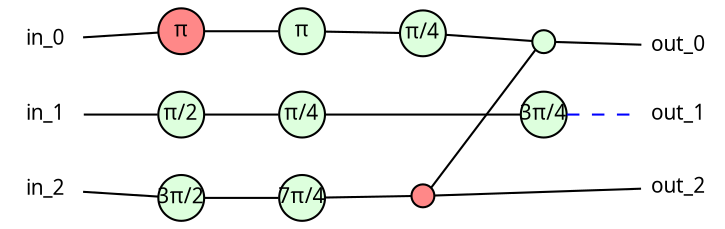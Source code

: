 graph graph_name {
  graph [
    charset = "UTF-8";
    labelloc = "t",
    labeljust = "c",
    bgcolor = white,
    fontcolor = black,
    fontsize = 14,
    style = "filled",
    rankdir = LR,
    splines = spline,
    ];
  node [
    colorscheme = "rdylgn11",
    shape = ellipse, 
    style = "filled",
    fontsize = 10,
    fontcolor = 6,
    fontname = "Migu 1M",
    fixedsize = true,
    height = 0.2,
    ];
  edge [
    arrowhead = normal,
    ];

  node_0 [label = "in_0", width = 0.5, height = 0.2, color = white, fillcolor = white, fontcolor = black];
  node_1 [label = "in_1", width = 0.5, height = 0.2, color = white, fillcolor = white, fontcolor = black];
  node_2 [label = "in_2", width = 0.5, height = 0.2, color = white, fillcolor = white, fontcolor = black];
  node_3 [label = "π", width = 0.3, height = 0.3, color = black, fillcolor = "#ff8888", fontcolor = black];
  node_4 [label = "π/2", width = 0.3, height = 0.3, color = black, fillcolor = "#ddffdd", fontcolor = black];
  node_5 [label = "3π/2", width = 0.3, height = 0.3, color = black, fillcolor = "#ddffdd", fontcolor = black];
  node_6 [label = "π", width = 0.3, height = 0.3, color = black, fillcolor = "#ddffdd", fontcolor = black];
  node_7 [label = "π/4", width = 0.3, height = 0.3, color = black, fillcolor = "#ddffdd", fontcolor = black];
  node_8 [label = "π/4", width = 0.3, height = 0.3, color = black, fillcolor = "#ddffdd", fontcolor = black];
  node_9 [label = "7π/4", width = 0.3, height = 0.3, color = black, fillcolor = "#ddffdd", fontcolor = black];
  node_10 [label = "3π/4", width = 0.3, height = 0.3, color = black, fillcolor = "#ddffdd", fontcolor = black];
  node_11 [label = "", width = 0.15, height = 0.15, color = black, fillcolor = "#ff8888", fontcolor = black];
  node_12 [label = "", width = 0.15, height = 0.15, color = black, fillcolor = "#ddffdd", fontcolor = black];
  node_13 [label = "out_1", width = 0.5, height = 0.2, color = white, fillcolor = white, fontcolor = black];
  node_14 [label = "out_0", width = 0.5, height = 0.2, color = white, fillcolor = white, fontcolor = black];
  node_15 [label = "out_2", width = 0.5, height = 0.2, color = white, fillcolor = white, fontcolor = black];

  node_0 -- node_3 [style = solid, color = black];
  node_1 -- node_4 [style = solid, color = black];
  node_2 -- node_5 [style = solid, color = black];
  node_3 -- node_6 [style = solid, color = black];
  node_4 -- node_8 [style = solid, color = black];
  node_5 -- node_9 [style = solid, color = black];
  node_6 -- node_7 [style = solid, color = black];
  node_7 -- node_12 [style = solid, color = black];
  node_8 -- node_10 [style = solid, color = black];
  node_9 -- node_11 [style = solid, color = black];
  node_10 -- node_13 [style = dashed, color = blue];
  node_11 -- node_12 [style = solid, color = black];
  node_11 -- node_15 [style = solid, color = black];
  node_12 -- node_14 [style = solid, color = black];
  node_0 -- node_1 [style = solid, color = white];
  node_1 -- node_2 [style = solid, color = white];
  node_14 -- node_13 [style = solid, color = white];
  node_13 -- node_15 [style = solid, color = white];

  {rank = min; node_0; node_1; node_2; }
  {rank = max; node_13; node_14; node_15; }
}
